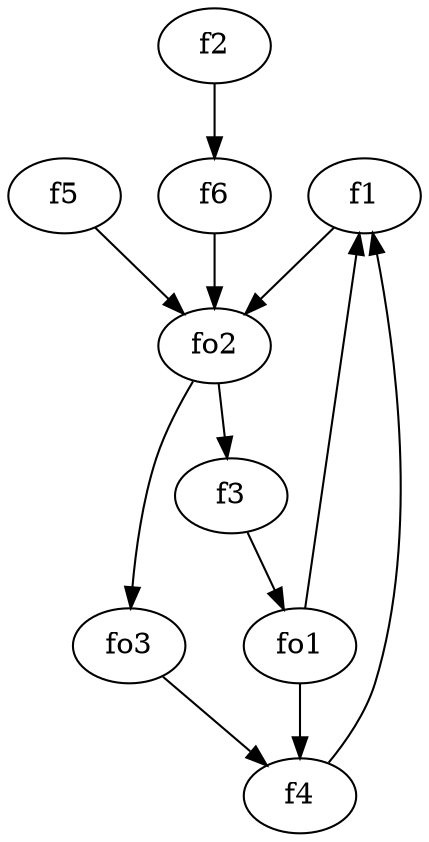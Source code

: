 strict digraph  {
f1;
f2;
f3;
f4;
f5;
f6;
fo1;
fo2;
fo3;
f1 -> fo2  [weight=2];
f2 -> f6  [weight=2];
f3 -> fo1  [weight=2];
f4 -> f1  [weight=2];
f5 -> fo2  [weight=2];
f6 -> fo2  [weight=2];
fo1 -> f1  [weight=2];
fo1 -> f4  [weight=2];
fo2 -> fo3  [weight=2];
fo2 -> f3  [weight=2];
fo3 -> f4  [weight=2];
}
